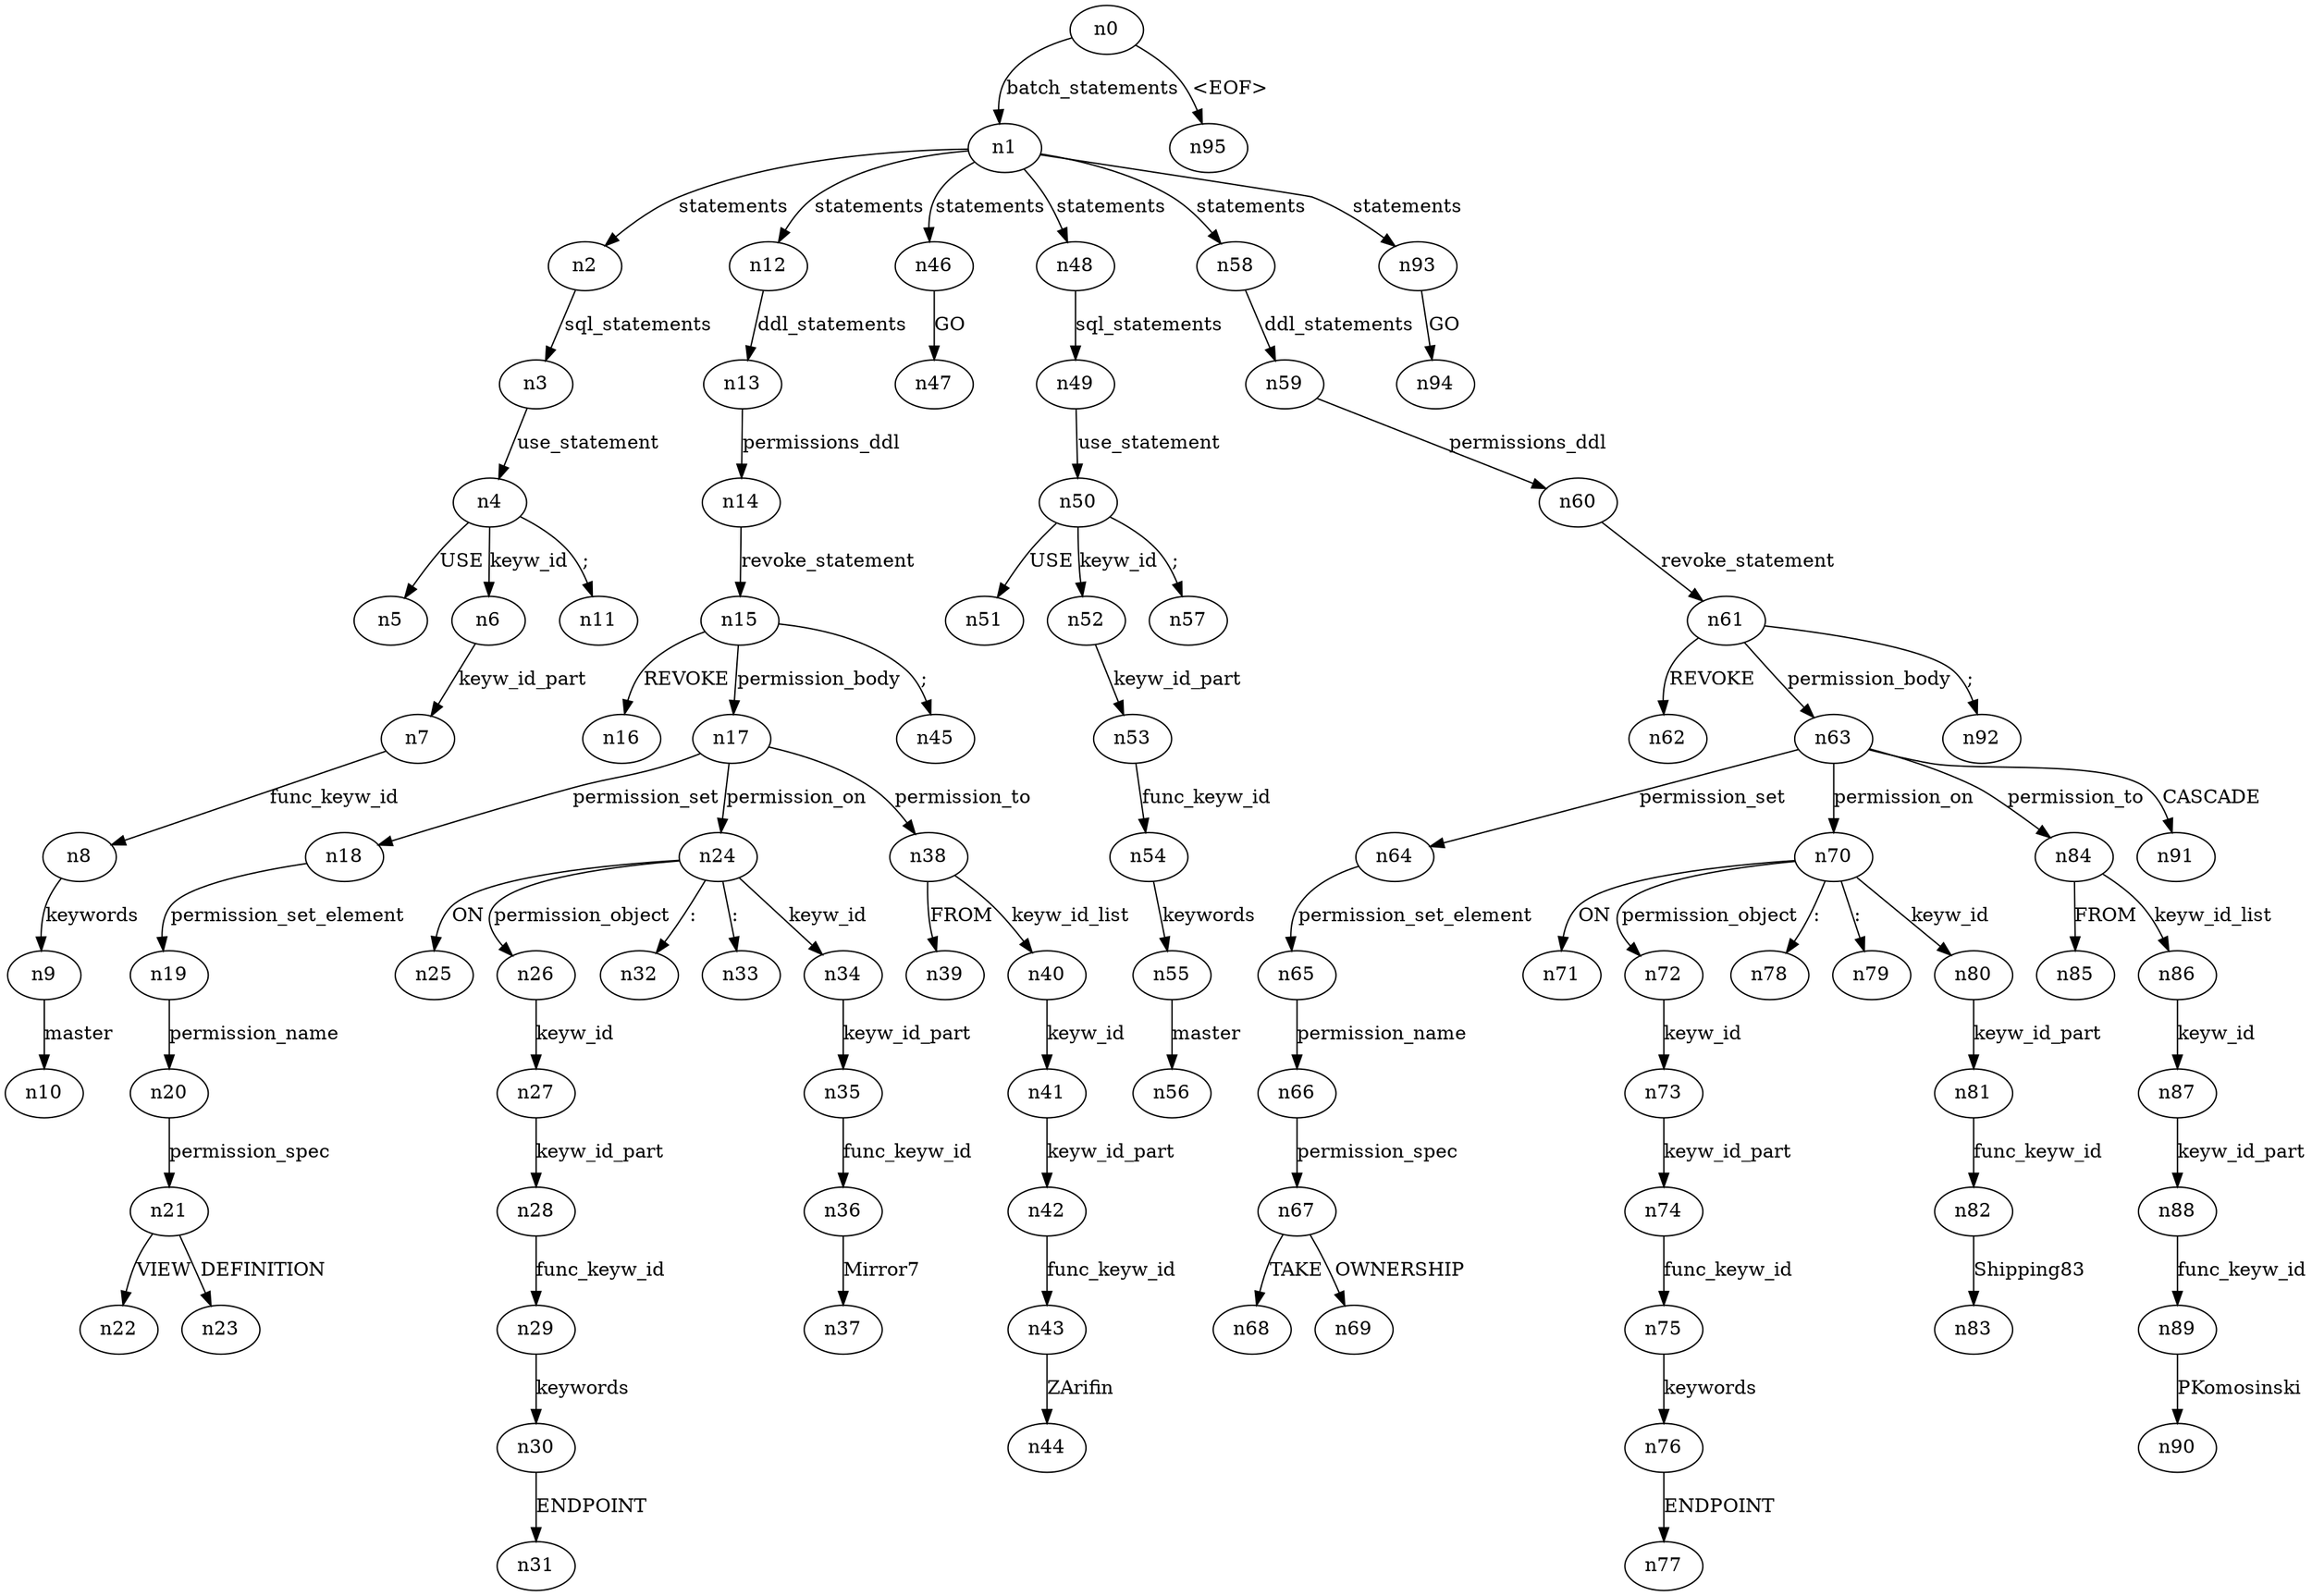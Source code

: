 digraph ParseTree {
  n0 -> n1 [label="batch_statements"];
  n1 -> n2 [label="statements"];
  n2 -> n3 [label="sql_statements"];
  n3 -> n4 [label="use_statement"];
  n4 -> n5 [label="USE"];
  n4 -> n6 [label="keyw_id"];
  n6 -> n7 [label="keyw_id_part"];
  n7 -> n8 [label="func_keyw_id"];
  n8 -> n9 [label="keywords"];
  n9 -> n10 [label="master"];
  n4 -> n11 [label=";"];
  n1 -> n12 [label="statements"];
  n12 -> n13 [label="ddl_statements"];
  n13 -> n14 [label="permissions_ddl"];
  n14 -> n15 [label="revoke_statement"];
  n15 -> n16 [label="REVOKE"];
  n15 -> n17 [label="permission_body"];
  n17 -> n18 [label="permission_set"];
  n18 -> n19 [label="permission_set_element"];
  n19 -> n20 [label="permission_name"];
  n20 -> n21 [label="permission_spec"];
  n21 -> n22 [label="VIEW"];
  n21 -> n23 [label="DEFINITION"];
  n17 -> n24 [label="permission_on"];
  n24 -> n25 [label="ON"];
  n24 -> n26 [label="permission_object"];
  n26 -> n27 [label="keyw_id"];
  n27 -> n28 [label="keyw_id_part"];
  n28 -> n29 [label="func_keyw_id"];
  n29 -> n30 [label="keywords"];
  n30 -> n31 [label="ENDPOINT"];
  n24 -> n32 [label=":"];
  n24 -> n33 [label=":"];
  n24 -> n34 [label="keyw_id"];
  n34 -> n35 [label="keyw_id_part"];
  n35 -> n36 [label="func_keyw_id"];
  n36 -> n37 [label="Mirror7"];
  n17 -> n38 [label="permission_to"];
  n38 -> n39 [label="FROM"];
  n38 -> n40 [label="keyw_id_list"];
  n40 -> n41 [label="keyw_id"];
  n41 -> n42 [label="keyw_id_part"];
  n42 -> n43 [label="func_keyw_id"];
  n43 -> n44 [label="ZArifin"];
  n15 -> n45 [label=";"];
  n1 -> n46 [label="statements"];
  n46 -> n47 [label="GO"];
  n1 -> n48 [label="statements"];
  n48 -> n49 [label="sql_statements"];
  n49 -> n50 [label="use_statement"];
  n50 -> n51 [label="USE"];
  n50 -> n52 [label="keyw_id"];
  n52 -> n53 [label="keyw_id_part"];
  n53 -> n54 [label="func_keyw_id"];
  n54 -> n55 [label="keywords"];
  n55 -> n56 [label="master"];
  n50 -> n57 [label=";"];
  n1 -> n58 [label="statements"];
  n58 -> n59 [label="ddl_statements"];
  n59 -> n60 [label="permissions_ddl"];
  n60 -> n61 [label="revoke_statement"];
  n61 -> n62 [label="REVOKE"];
  n61 -> n63 [label="permission_body"];
  n63 -> n64 [label="permission_set"];
  n64 -> n65 [label="permission_set_element"];
  n65 -> n66 [label="permission_name"];
  n66 -> n67 [label="permission_spec"];
  n67 -> n68 [label="TAKE"];
  n67 -> n69 [label="OWNERSHIP"];
  n63 -> n70 [label="permission_on"];
  n70 -> n71 [label="ON"];
  n70 -> n72 [label="permission_object"];
  n72 -> n73 [label="keyw_id"];
  n73 -> n74 [label="keyw_id_part"];
  n74 -> n75 [label="func_keyw_id"];
  n75 -> n76 [label="keywords"];
  n76 -> n77 [label="ENDPOINT"];
  n70 -> n78 [label=":"];
  n70 -> n79 [label=":"];
  n70 -> n80 [label="keyw_id"];
  n80 -> n81 [label="keyw_id_part"];
  n81 -> n82 [label="func_keyw_id"];
  n82 -> n83 [label="Shipping83"];
  n63 -> n84 [label="permission_to"];
  n84 -> n85 [label="FROM"];
  n84 -> n86 [label="keyw_id_list"];
  n86 -> n87 [label="keyw_id"];
  n87 -> n88 [label="keyw_id_part"];
  n88 -> n89 [label="func_keyw_id"];
  n89 -> n90 [label="PKomosinski"];
  n63 -> n91 [label="CASCADE"];
  n61 -> n92 [label=";"];
  n1 -> n93 [label="statements"];
  n93 -> n94 [label="GO"];
  n0 -> n95 [label="<EOF>"];
}